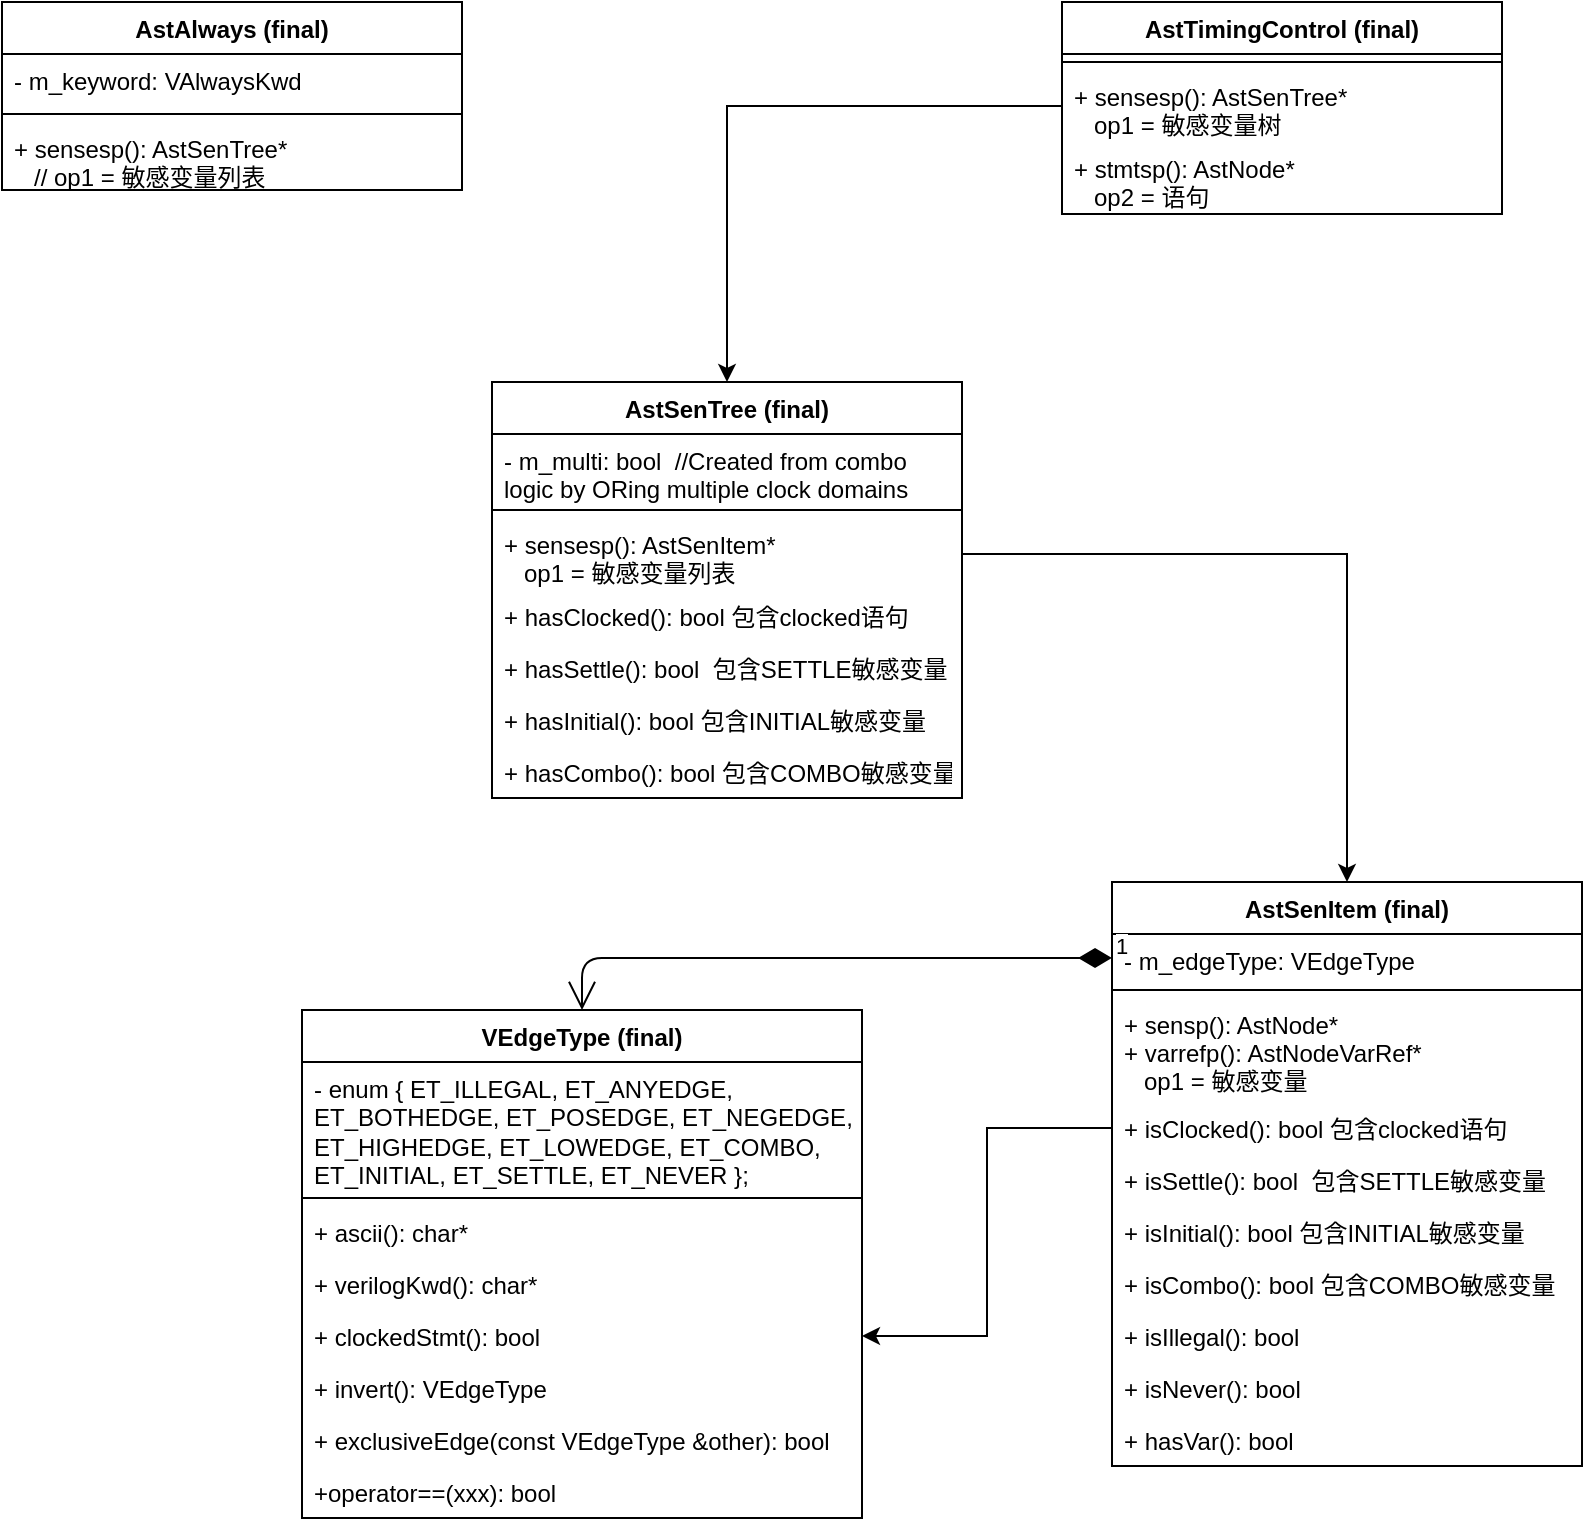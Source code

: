 <mxfile version="14.7.6" type="github">
  <diagram id="ZFzpthJSprnk8D9yMa9Z" name="第 1 页">
    <mxGraphModel dx="1422" dy="762" grid="1" gridSize="10" guides="1" tooltips="1" connect="1" arrows="1" fold="1" page="1" pageScale="1" pageWidth="1169" pageHeight="827" math="0" shadow="0">
      <root>
        <mxCell id="0" />
        <mxCell id="1" parent="0" />
        <mxCell id="NNSwcnHffDECImnnOeYG-1" value="AstAlways (final)" style="swimlane;fontStyle=1;align=center;verticalAlign=top;childLayout=stackLayout;horizontal=1;startSize=26;horizontalStack=0;resizeParent=1;resizeParentMax=0;resizeLast=0;collapsible=1;marginBottom=0;" vertex="1" parent="1">
          <mxGeometry x="200" y="40" width="230" height="94" as="geometry" />
        </mxCell>
        <mxCell id="NNSwcnHffDECImnnOeYG-2" value="- m_keyword: VAlwaysKwd" style="text;strokeColor=none;fillColor=none;align=left;verticalAlign=top;spacingLeft=4;spacingRight=4;overflow=hidden;rotatable=0;points=[[0,0.5],[1,0.5]];portConstraint=eastwest;" vertex="1" parent="NNSwcnHffDECImnnOeYG-1">
          <mxGeometry y="26" width="230" height="26" as="geometry" />
        </mxCell>
        <mxCell id="NNSwcnHffDECImnnOeYG-3" value="" style="line;strokeWidth=1;fillColor=none;align=left;verticalAlign=middle;spacingTop=-1;spacingLeft=3;spacingRight=3;rotatable=0;labelPosition=right;points=[];portConstraint=eastwest;" vertex="1" parent="NNSwcnHffDECImnnOeYG-1">
          <mxGeometry y="52" width="230" height="8" as="geometry" />
        </mxCell>
        <mxCell id="NNSwcnHffDECImnnOeYG-4" value="+ sensesp(): AstSenTree*&#xa;   // op1 = 敏感变量列表" style="text;strokeColor=none;fillColor=none;align=left;verticalAlign=top;spacingLeft=4;spacingRight=4;overflow=hidden;rotatable=0;points=[[0,0.5],[1,0.5]];portConstraint=eastwest;" vertex="1" parent="NNSwcnHffDECImnnOeYG-1">
          <mxGeometry y="60" width="230" height="34" as="geometry" />
        </mxCell>
        <mxCell id="NNSwcnHffDECImnnOeYG-5" value="AstTimingControl (final)" style="swimlane;fontStyle=1;align=center;verticalAlign=top;childLayout=stackLayout;horizontal=1;startSize=26;horizontalStack=0;resizeParent=1;resizeParentMax=0;resizeLast=0;collapsible=1;marginBottom=0;" vertex="1" parent="1">
          <mxGeometry x="730" y="40" width="220" height="106" as="geometry" />
        </mxCell>
        <mxCell id="NNSwcnHffDECImnnOeYG-6" value="" style="line;strokeWidth=1;fillColor=none;align=left;verticalAlign=middle;spacingTop=-1;spacingLeft=3;spacingRight=3;rotatable=0;labelPosition=right;points=[];portConstraint=eastwest;" vertex="1" parent="NNSwcnHffDECImnnOeYG-5">
          <mxGeometry y="26" width="220" height="8" as="geometry" />
        </mxCell>
        <mxCell id="NNSwcnHffDECImnnOeYG-7" value="+ sensesp(): AstSenTree*&#xa;   op1 = 敏感变量树" style="text;strokeColor=none;fillColor=none;align=left;verticalAlign=top;spacingLeft=4;spacingRight=4;overflow=hidden;rotatable=0;points=[[0,0.5],[1,0.5]];portConstraint=eastwest;" vertex="1" parent="NNSwcnHffDECImnnOeYG-5">
          <mxGeometry y="34" width="220" height="36" as="geometry" />
        </mxCell>
        <mxCell id="NNSwcnHffDECImnnOeYG-8" value="+ stmtsp(): AstNode*&#xa;   op2 = 语句" style="text;strokeColor=none;fillColor=none;align=left;verticalAlign=top;spacingLeft=4;spacingRight=4;overflow=hidden;rotatable=0;points=[[0,0.5],[1,0.5]];portConstraint=eastwest;" vertex="1" parent="NNSwcnHffDECImnnOeYG-5">
          <mxGeometry y="70" width="220" height="36" as="geometry" />
        </mxCell>
        <mxCell id="NNSwcnHffDECImnnOeYG-28" value="AstSenTree (final)" style="swimlane;fontStyle=1;align=center;verticalAlign=top;childLayout=stackLayout;horizontal=1;startSize=26;horizontalStack=0;resizeParent=1;resizeParentMax=0;resizeLast=0;collapsible=1;marginBottom=0;" vertex="1" parent="1">
          <mxGeometry x="445" y="230" width="235" height="208" as="geometry" />
        </mxCell>
        <mxCell id="NNSwcnHffDECImnnOeYG-32" value="- m_multi: bool  //Created from combo logic by ORing multiple clock domains" style="text;strokeColor=none;fillColor=none;align=left;verticalAlign=top;spacingLeft=4;spacingRight=4;overflow=hidden;rotatable=0;points=[[0,0.5],[1,0.5]];portConstraint=eastwest;whiteSpace=wrap;" vertex="1" parent="NNSwcnHffDECImnnOeYG-28">
          <mxGeometry y="26" width="235" height="34" as="geometry" />
        </mxCell>
        <mxCell id="NNSwcnHffDECImnnOeYG-29" value="" style="line;strokeWidth=1;fillColor=none;align=left;verticalAlign=middle;spacingTop=-1;spacingLeft=3;spacingRight=3;rotatable=0;labelPosition=right;points=[];portConstraint=eastwest;" vertex="1" parent="NNSwcnHffDECImnnOeYG-28">
          <mxGeometry y="60" width="235" height="8" as="geometry" />
        </mxCell>
        <mxCell id="NNSwcnHffDECImnnOeYG-30" value="+ sensesp(): AstSenItem*&#xa;   op1 = 敏感变量列表" style="text;strokeColor=none;fillColor=none;align=left;verticalAlign=top;spacingLeft=4;spacingRight=4;overflow=hidden;rotatable=0;points=[[0,0.5],[1,0.5]];portConstraint=eastwest;" vertex="1" parent="NNSwcnHffDECImnnOeYG-28">
          <mxGeometry y="68" width="235" height="36" as="geometry" />
        </mxCell>
        <mxCell id="NNSwcnHffDECImnnOeYG-33" value="+ hasClocked(): bool 包含clocked语句" style="text;strokeColor=none;fillColor=none;align=left;verticalAlign=top;spacingLeft=4;spacingRight=4;overflow=hidden;rotatable=0;points=[[0,0.5],[1,0.5]];portConstraint=eastwest;" vertex="1" parent="NNSwcnHffDECImnnOeYG-28">
          <mxGeometry y="104" width="235" height="26" as="geometry" />
        </mxCell>
        <mxCell id="NNSwcnHffDECImnnOeYG-34" value="+ hasSettle(): bool  包含SETTLE敏感变量" style="text;strokeColor=none;fillColor=none;align=left;verticalAlign=top;spacingLeft=4;spacingRight=4;overflow=hidden;rotatable=0;points=[[0,0.5],[1,0.5]];portConstraint=eastwest;" vertex="1" parent="NNSwcnHffDECImnnOeYG-28">
          <mxGeometry y="130" width="235" height="26" as="geometry" />
        </mxCell>
        <mxCell id="NNSwcnHffDECImnnOeYG-36" value="+ hasInitial(): bool 包含INITIAL敏感变量" style="text;strokeColor=none;fillColor=none;align=left;verticalAlign=top;spacingLeft=4;spacingRight=4;overflow=hidden;rotatable=0;points=[[0,0.5],[1,0.5]];portConstraint=eastwest;" vertex="1" parent="NNSwcnHffDECImnnOeYG-28">
          <mxGeometry y="156" width="235" height="26" as="geometry" />
        </mxCell>
        <mxCell id="NNSwcnHffDECImnnOeYG-35" value="+ hasCombo(): bool 包含COMBO敏感变量" style="text;strokeColor=none;fillColor=none;align=left;verticalAlign=top;spacingLeft=4;spacingRight=4;overflow=hidden;rotatable=0;points=[[0,0.5],[1,0.5]];portConstraint=eastwest;" vertex="1" parent="NNSwcnHffDECImnnOeYG-28">
          <mxGeometry y="182" width="235" height="26" as="geometry" />
        </mxCell>
        <mxCell id="NNSwcnHffDECImnnOeYG-37" value="AstSenItem (final)" style="swimlane;fontStyle=1;align=center;verticalAlign=top;childLayout=stackLayout;horizontal=1;startSize=26;horizontalStack=0;resizeParent=1;resizeParentMax=0;resizeLast=0;collapsible=1;marginBottom=0;" vertex="1" parent="1">
          <mxGeometry x="755" y="480" width="235" height="292" as="geometry" />
        </mxCell>
        <mxCell id="NNSwcnHffDECImnnOeYG-38" value="- m_edgeType: VEdgeType" style="text;strokeColor=none;fillColor=none;align=left;verticalAlign=top;spacingLeft=4;spacingRight=4;overflow=hidden;rotatable=0;points=[[0,0.5],[1,0.5]];portConstraint=eastwest;whiteSpace=wrap;" vertex="1" parent="NNSwcnHffDECImnnOeYG-37">
          <mxGeometry y="26" width="235" height="24" as="geometry" />
        </mxCell>
        <mxCell id="NNSwcnHffDECImnnOeYG-39" value="" style="line;strokeWidth=1;fillColor=none;align=left;verticalAlign=middle;spacingTop=-1;spacingLeft=3;spacingRight=3;rotatable=0;labelPosition=right;points=[];portConstraint=eastwest;" vertex="1" parent="NNSwcnHffDECImnnOeYG-37">
          <mxGeometry y="50" width="235" height="8" as="geometry" />
        </mxCell>
        <mxCell id="NNSwcnHffDECImnnOeYG-40" value="+ sensp(): AstNode*&#xa;+ varrefp(): AstNodeVarRef*&#xa;   op1 = 敏感变量" style="text;strokeColor=none;fillColor=none;align=left;verticalAlign=top;spacingLeft=4;spacingRight=4;overflow=hidden;rotatable=0;points=[[0,0.5],[1,0.5]];portConstraint=eastwest;" vertex="1" parent="NNSwcnHffDECImnnOeYG-37">
          <mxGeometry y="58" width="235" height="52" as="geometry" />
        </mxCell>
        <mxCell id="NNSwcnHffDECImnnOeYG-41" value="+ isClocked(): bool 包含clocked语句" style="text;strokeColor=none;fillColor=none;align=left;verticalAlign=top;spacingLeft=4;spacingRight=4;overflow=hidden;rotatable=0;points=[[0,0.5],[1,0.5]];portConstraint=eastwest;" vertex="1" parent="NNSwcnHffDECImnnOeYG-37">
          <mxGeometry y="110" width="235" height="26" as="geometry" />
        </mxCell>
        <mxCell id="NNSwcnHffDECImnnOeYG-42" value="+ isSettle(): bool  包含SETTLE敏感变量" style="text;strokeColor=none;fillColor=none;align=left;verticalAlign=top;spacingLeft=4;spacingRight=4;overflow=hidden;rotatable=0;points=[[0,0.5],[1,0.5]];portConstraint=eastwest;" vertex="1" parent="NNSwcnHffDECImnnOeYG-37">
          <mxGeometry y="136" width="235" height="26" as="geometry" />
        </mxCell>
        <mxCell id="NNSwcnHffDECImnnOeYG-43" value="+ isInitial(): bool 包含INITIAL敏感变量" style="text;strokeColor=none;fillColor=none;align=left;verticalAlign=top;spacingLeft=4;spacingRight=4;overflow=hidden;rotatable=0;points=[[0,0.5],[1,0.5]];portConstraint=eastwest;" vertex="1" parent="NNSwcnHffDECImnnOeYG-37">
          <mxGeometry y="162" width="235" height="26" as="geometry" />
        </mxCell>
        <mxCell id="NNSwcnHffDECImnnOeYG-45" value="+ isCombo(): bool 包含COMBO敏感变量" style="text;strokeColor=none;fillColor=none;align=left;verticalAlign=top;spacingLeft=4;spacingRight=4;overflow=hidden;rotatable=0;points=[[0,0.5],[1,0.5]];portConstraint=eastwest;" vertex="1" parent="NNSwcnHffDECImnnOeYG-37">
          <mxGeometry y="188" width="235" height="26" as="geometry" />
        </mxCell>
        <mxCell id="NNSwcnHffDECImnnOeYG-44" value="+ isIllegal(): bool" style="text;strokeColor=none;fillColor=none;align=left;verticalAlign=top;spacingLeft=4;spacingRight=4;overflow=hidden;rotatable=0;points=[[0,0.5],[1,0.5]];portConstraint=eastwest;" vertex="1" parent="NNSwcnHffDECImnnOeYG-37">
          <mxGeometry y="214" width="235" height="26" as="geometry" />
        </mxCell>
        <mxCell id="NNSwcnHffDECImnnOeYG-47" value="+ isNever(): bool" style="text;strokeColor=none;fillColor=none;align=left;verticalAlign=top;spacingLeft=4;spacingRight=4;overflow=hidden;rotatable=0;points=[[0,0.5],[1,0.5]];portConstraint=eastwest;" vertex="1" parent="NNSwcnHffDECImnnOeYG-37">
          <mxGeometry y="240" width="235" height="26" as="geometry" />
        </mxCell>
        <mxCell id="NNSwcnHffDECImnnOeYG-46" value="+ hasVar(): bool" style="text;strokeColor=none;fillColor=none;align=left;verticalAlign=top;spacingLeft=4;spacingRight=4;overflow=hidden;rotatable=0;points=[[0,0.5],[1,0.5]];portConstraint=eastwest;" vertex="1" parent="NNSwcnHffDECImnnOeYG-37">
          <mxGeometry y="266" width="235" height="26" as="geometry" />
        </mxCell>
        <mxCell id="NNSwcnHffDECImnnOeYG-48" value="VEdgeType (final)" style="swimlane;fontStyle=1;align=center;verticalAlign=top;childLayout=stackLayout;horizontal=1;startSize=26;horizontalStack=0;resizeParent=1;resizeParentMax=0;resizeLast=0;collapsible=1;marginBottom=0;" vertex="1" parent="1">
          <mxGeometry x="350" y="544" width="280" height="254" as="geometry" />
        </mxCell>
        <mxCell id="NNSwcnHffDECImnnOeYG-49" value="- enum { ET_ILLEGAL, ET_ANYEDGE, ET_BOTHEDGE, ET_POSEDGE, ET_NEGEDGE, ET_HIGHEDGE, ET_LOWEDGE, ET_COMBO, ET_INITIAL, ET_SETTLE, ET_NEVER };" style="text;strokeColor=none;fillColor=none;align=left;verticalAlign=top;spacingLeft=4;spacingRight=4;overflow=hidden;rotatable=0;points=[[0,0.5],[1,0.5]];portConstraint=eastwest;whiteSpace=wrap;" vertex="1" parent="NNSwcnHffDECImnnOeYG-48">
          <mxGeometry y="26" width="280" height="64" as="geometry" />
        </mxCell>
        <mxCell id="NNSwcnHffDECImnnOeYG-50" value="" style="line;strokeWidth=1;fillColor=none;align=left;verticalAlign=middle;spacingTop=-1;spacingLeft=3;spacingRight=3;rotatable=0;labelPosition=right;points=[];portConstraint=eastwest;" vertex="1" parent="NNSwcnHffDECImnnOeYG-48">
          <mxGeometry y="90" width="280" height="8" as="geometry" />
        </mxCell>
        <mxCell id="NNSwcnHffDECImnnOeYG-51" value="+ ascii(): char* " style="text;strokeColor=none;fillColor=none;align=left;verticalAlign=top;spacingLeft=4;spacingRight=4;overflow=hidden;rotatable=0;points=[[0,0.5],[1,0.5]];portConstraint=eastwest;" vertex="1" parent="NNSwcnHffDECImnnOeYG-48">
          <mxGeometry y="98" width="280" height="26" as="geometry" />
        </mxCell>
        <mxCell id="NNSwcnHffDECImnnOeYG-53" value="+ verilogKwd(): char* " style="text;strokeColor=none;fillColor=none;align=left;verticalAlign=top;spacingLeft=4;spacingRight=4;overflow=hidden;rotatable=0;points=[[0,0.5],[1,0.5]];portConstraint=eastwest;" vertex="1" parent="NNSwcnHffDECImnnOeYG-48">
          <mxGeometry y="124" width="280" height="26" as="geometry" />
        </mxCell>
        <mxCell id="NNSwcnHffDECImnnOeYG-57" value="+ clockedStmt(): bool" style="text;strokeColor=none;fillColor=none;align=left;verticalAlign=top;spacingLeft=4;spacingRight=4;overflow=hidden;rotatable=0;points=[[0,0.5],[1,0.5]];portConstraint=eastwest;" vertex="1" parent="NNSwcnHffDECImnnOeYG-48">
          <mxGeometry y="150" width="280" height="26" as="geometry" />
        </mxCell>
        <mxCell id="NNSwcnHffDECImnnOeYG-54" value="+ invert(): VEdgeType " style="text;strokeColor=none;fillColor=none;align=left;verticalAlign=top;spacingLeft=4;spacingRight=4;overflow=hidden;rotatable=0;points=[[0,0.5],[1,0.5]];portConstraint=eastwest;" vertex="1" parent="NNSwcnHffDECImnnOeYG-48">
          <mxGeometry y="176" width="280" height="26" as="geometry" />
        </mxCell>
        <mxCell id="NNSwcnHffDECImnnOeYG-55" value="+ exclusiveEdge(const VEdgeType &amp;other): bool" style="text;strokeColor=none;fillColor=none;align=left;verticalAlign=top;spacingLeft=4;spacingRight=4;overflow=hidden;rotatable=0;points=[[0,0.5],[1,0.5]];portConstraint=eastwest;" vertex="1" parent="NNSwcnHffDECImnnOeYG-48">
          <mxGeometry y="202" width="280" height="26" as="geometry" />
        </mxCell>
        <mxCell id="NNSwcnHffDECImnnOeYG-52" value="+operator==(xxx): bool " style="text;strokeColor=none;fillColor=none;align=left;verticalAlign=top;spacingLeft=4;spacingRight=4;overflow=hidden;rotatable=0;points=[[0,0.5],[1,0.5]];portConstraint=eastwest;" vertex="1" parent="NNSwcnHffDECImnnOeYG-48">
          <mxGeometry y="228" width="280" height="26" as="geometry" />
        </mxCell>
        <mxCell id="NNSwcnHffDECImnnOeYG-56" value="1" style="endArrow=open;html=1;endSize=12;startArrow=diamondThin;startSize=14;startFill=1;edgeStyle=orthogonalEdgeStyle;align=left;verticalAlign=bottom;entryX=0.5;entryY=0;entryDx=0;entryDy=0;" edge="1" parent="1" source="NNSwcnHffDECImnnOeYG-38" target="NNSwcnHffDECImnnOeYG-48">
          <mxGeometry x="-1" y="3" relative="1" as="geometry">
            <mxPoint x="960" y="1045" as="sourcePoint" />
            <mxPoint x="830" y="1020" as="targetPoint" />
          </mxGeometry>
        </mxCell>
        <mxCell id="NNSwcnHffDECImnnOeYG-58" style="edgeStyle=orthogonalEdgeStyle;rounded=0;orthogonalLoop=1;jettySize=auto;html=1;" edge="1" parent="1" source="NNSwcnHffDECImnnOeYG-41" target="NNSwcnHffDECImnnOeYG-57">
          <mxGeometry relative="1" as="geometry" />
        </mxCell>
        <mxCell id="NNSwcnHffDECImnnOeYG-59" style="edgeStyle=orthogonalEdgeStyle;rounded=0;orthogonalLoop=1;jettySize=auto;html=1;exitX=1;exitY=0.5;exitDx=0;exitDy=0;" edge="1" parent="1" source="NNSwcnHffDECImnnOeYG-30" target="NNSwcnHffDECImnnOeYG-37">
          <mxGeometry relative="1" as="geometry" />
        </mxCell>
        <mxCell id="NNSwcnHffDECImnnOeYG-60" style="edgeStyle=orthogonalEdgeStyle;rounded=0;orthogonalLoop=1;jettySize=auto;html=1;" edge="1" parent="1" source="NNSwcnHffDECImnnOeYG-7" target="NNSwcnHffDECImnnOeYG-28">
          <mxGeometry relative="1" as="geometry" />
        </mxCell>
      </root>
    </mxGraphModel>
  </diagram>
</mxfile>
